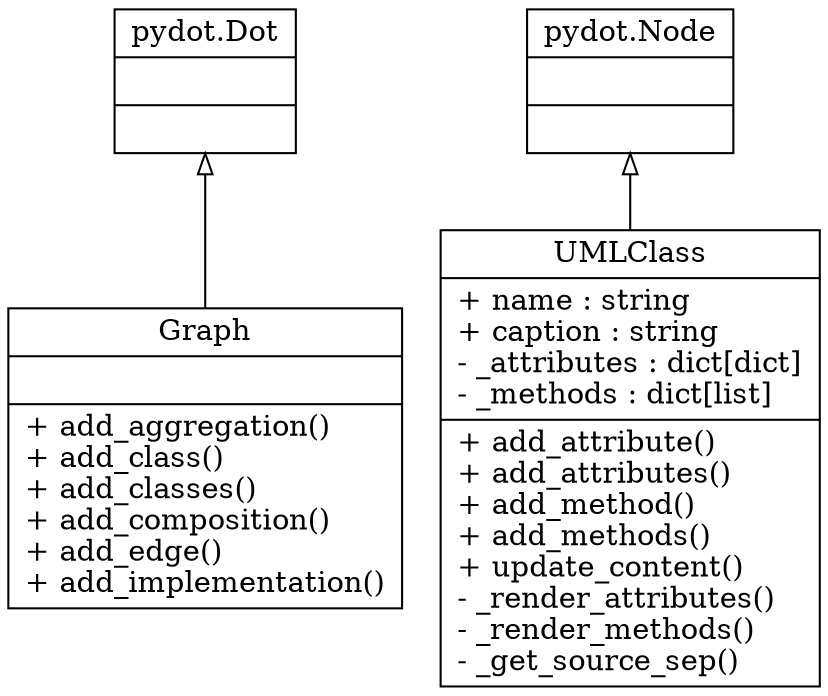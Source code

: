digraph pyUML {
"pydot.Dot" [label="{pydot.Dot||}", shape=record];
GraphClass [label="{Graph||+ add_aggregation()\l+ add_class()\l+ add_classes()\l+ add_composition()\l+ add_edge()\l+ add_implementation()\l}", shape=record];
"pydot.Dot" -> GraphClass  [arrowtail=onormal, dir=back];
"pydot.Node" [label="{pydot.Node||}", shape=record];
UMLClass [label="{UMLClass|+ name : string\l+ caption : string\l- _attributes : dict[dict]\l- _methods : dict[list]\l|+ add_attribute()\l+ add_attributes()\l+ add_method()\l+ add_methods()\l+ update_content()\l- _render_attributes()\l- _render_methods()\l- _get_source_sep()\l}", shape=record];
"pydot.Node" -> UMLClass  [arrowtail=onormal, dir=back];
}
